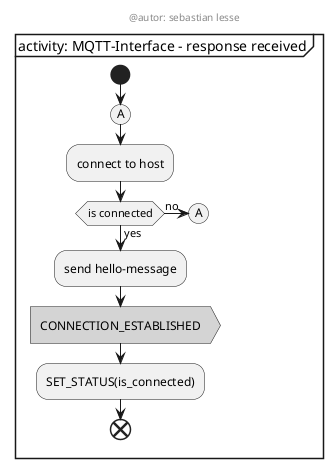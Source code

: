 @startuml

skinparam monochrome true

header
@autor: sebastian lesse
endheader

mainframe activity: MQTT-Interface - response received

start

(A)
:connect to host;

if (is connected) then (yes)
	:send hello-message;
	#pink:CONNECTION_ESTABLISHED>
	:SET_STATUS(is_connected);
else (no) 
(A)
endif

end

@enduml
